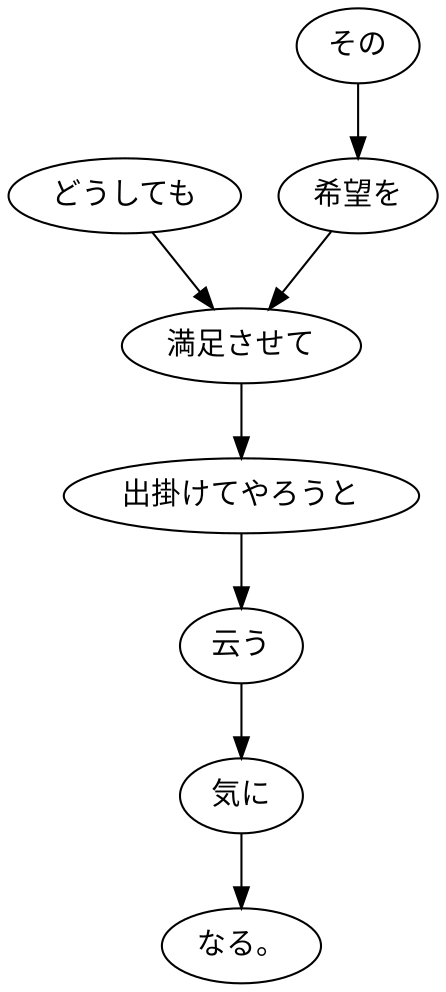 digraph graph1217 {
	node0 [label="どうしても"];
	node1 [label="その"];
	node2 [label="希望を"];
	node3 [label="満足させて"];
	node4 [label="出掛けてやろうと"];
	node5 [label="云う"];
	node6 [label="気に"];
	node7 [label="なる。"];
	node0 -> node3;
	node1 -> node2;
	node2 -> node3;
	node3 -> node4;
	node4 -> node5;
	node5 -> node6;
	node6 -> node7;
}
